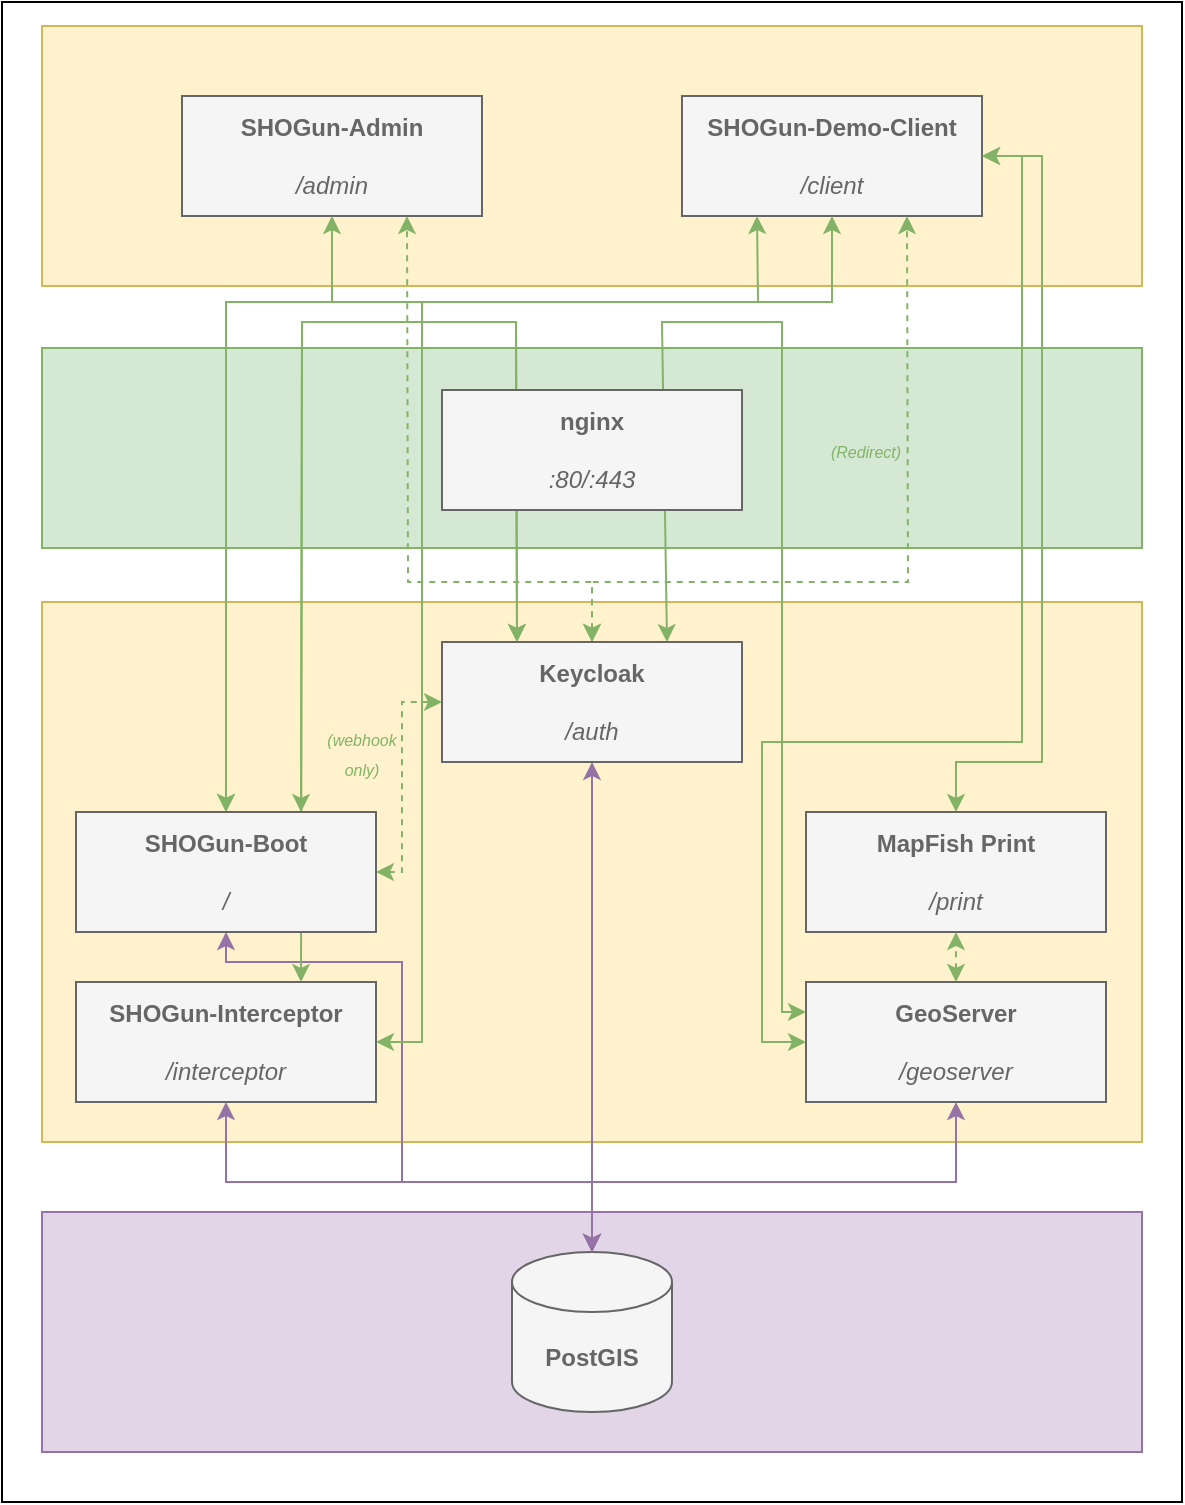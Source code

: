 <mxfile version="20.0.4" type="device"><diagram id="TEYOMwNR_nRHj0mLjJrx" name="Page-1"><mxGraphModel dx="880" dy="1713" grid="1" gridSize="10" guides="1" tooltips="1" connect="1" arrows="1" fold="1" page="1" pageScale="1" pageWidth="827" pageHeight="1169" math="0" shadow="0"><root><mxCell id="0"/><mxCell id="1" parent="0"/><mxCell id="ZS14FdSe3F-_CQCXTmor-11" value="" style="rounded=0;whiteSpace=wrap;html=1;" parent="1" vertex="1"><mxGeometry x="130" y="-320" width="590" height="750" as="geometry"/></mxCell><mxCell id="ZS14FdSe3F-_CQCXTmor-12" value="" style="rounded=0;whiteSpace=wrap;html=1;fillColor=#e1d5e7;strokeColor=#9673a6;" parent="1" vertex="1"><mxGeometry x="150" y="285" width="550" height="120" as="geometry"/></mxCell><mxCell id="ZS14FdSe3F-_CQCXTmor-8" value="&lt;font color=&quot;#666666&quot;&gt;&lt;b&gt;PostGIS&lt;/b&gt;&lt;/font&gt;" style="shape=cylinder3;whiteSpace=wrap;html=1;boundedLbl=1;backgroundOutline=1;size=15;fillColor=#f5f5f5;strokeColor=#666666;fontColor=#333333;" parent="1" vertex="1"><mxGeometry x="385" y="305" width="80" height="80" as="geometry"/></mxCell><mxCell id="ZS14FdSe3F-_CQCXTmor-13" value="" style="rounded=0;whiteSpace=wrap;html=1;fillColor=#d5e8d4;strokeColor=#82b366;" parent="1" vertex="1"><mxGeometry x="150" y="-147" width="550" height="100" as="geometry"/></mxCell><mxCell id="ZS14FdSe3F-_CQCXTmor-14" value="" style="rounded=0;whiteSpace=wrap;html=1;fillColor=#fff2cc;strokeColor=#d6b656;" parent="1" vertex="1"><mxGeometry x="150" y="-20" width="550" height="270" as="geometry"/></mxCell><mxCell id="ZS14FdSe3F-_CQCXTmor-5" value="&lt;font color=&quot;#666666&quot;&gt;&lt;b&gt;GeoServer&lt;br&gt;&lt;/b&gt;&lt;br&gt;&lt;i&gt;/geoserver&lt;/i&gt;&lt;/font&gt;" style="rounded=0;whiteSpace=wrap;html=1;fillColor=#f5f5f5;fontColor=#333333;strokeColor=#666666;flipH=1;" parent="1" vertex="1"><mxGeometry x="532" y="170" width="150" height="60" as="geometry"/></mxCell><mxCell id="ZS14FdSe3F-_CQCXTmor-10" value="&lt;font color=&quot;#666666&quot;&gt;&lt;b&gt;SHOGun-Interceptor&lt;br&gt;&lt;/b&gt;&lt;br&gt;&lt;i&gt;/interceptor&lt;/i&gt;&lt;br&gt;&lt;/font&gt;" style="rounded=0;whiteSpace=wrap;html=1;fillColor=#f5f5f5;fontColor=#333333;strokeColor=#666666;flipH=1;" parent="1" vertex="1"><mxGeometry x="167" y="170" width="150" height="60" as="geometry"/></mxCell><mxCell id="ZS14FdSe3F-_CQCXTmor-15" value="" style="endArrow=classic;startArrow=classic;html=1;rounded=0;fontColor=#666666;entryX=0.5;entryY=0;entryDx=0;entryDy=0;entryPerimeter=0;exitX=0.5;exitY=1;exitDx=0;exitDy=0;fillColor=#e1d5e7;strokeColor=#9673a6;" parent="1" source="ZS14FdSe3F-_CQCXTmor-6" target="ZS14FdSe3F-_CQCXTmor-8" edge="1"><mxGeometry width="50" height="50" relative="1" as="geometry"><mxPoint x="380" y="360" as="sourcePoint"/><mxPoint x="430" y="310" as="targetPoint"/><Array as="points"><mxPoint x="425" y="160"/><mxPoint x="425" y="270"/></Array></mxGeometry></mxCell><mxCell id="ZS14FdSe3F-_CQCXTmor-16" value="" style="endArrow=classic;startArrow=classic;html=1;rounded=0;fontColor=#666666;entryX=0.5;entryY=0;entryDx=0;entryDy=0;entryPerimeter=0;exitX=0.5;exitY=1;exitDx=0;exitDy=0;fillColor=#e1d5e7;strokeColor=#9673a6;" parent="1" source="ZS14FdSe3F-_CQCXTmor-1" target="ZS14FdSe3F-_CQCXTmor-8" edge="1"><mxGeometry width="50" height="50" relative="1" as="geometry"><mxPoint x="70" y="310" as="sourcePoint"/><mxPoint x="120" y="260" as="targetPoint"/><Array as="points"><mxPoint x="242" y="160"/><mxPoint x="330" y="160"/><mxPoint x="330" y="270"/><mxPoint x="425" y="270"/></Array></mxGeometry></mxCell><mxCell id="ZS14FdSe3F-_CQCXTmor-17" value="" style="endArrow=classic;startArrow=classic;html=1;rounded=0;fontColor=#666666;entryX=0.5;entryY=0;entryDx=0;entryDy=0;entryPerimeter=0;exitX=0.5;exitY=1;exitDx=0;exitDy=0;fillColor=#e1d5e7;strokeColor=#9673a6;" parent="1" source="ZS14FdSe3F-_CQCXTmor-10" target="ZS14FdSe3F-_CQCXTmor-8" edge="1"><mxGeometry width="50" height="50" relative="1" as="geometry"><mxPoint x="170" y="340" as="sourcePoint"/><mxPoint x="220" y="290" as="targetPoint"/><Array as="points"><mxPoint x="242" y="270"/><mxPoint x="425" y="270"/></Array></mxGeometry></mxCell><mxCell id="ZS14FdSe3F-_CQCXTmor-18" value="" style="endArrow=classic;startArrow=classic;html=1;rounded=0;fontColor=#666666;entryX=0.5;entryY=0;entryDx=0;entryDy=0;entryPerimeter=0;exitX=0.5;exitY=1;exitDx=0;exitDy=0;fillColor=#e1d5e7;strokeColor=#9673a6;" parent="1" source="ZS14FdSe3F-_CQCXTmor-5" target="ZS14FdSe3F-_CQCXTmor-8" edge="1"><mxGeometry width="50" height="50" relative="1" as="geometry"><mxPoint x="200" y="370" as="sourcePoint"/><mxPoint x="250" y="320" as="targetPoint"/><Array as="points"><mxPoint x="607" y="270"/><mxPoint x="425" y="270"/></Array></mxGeometry></mxCell><mxCell id="ZS14FdSe3F-_CQCXTmor-20" value="" style="rounded=0;whiteSpace=wrap;html=1;fillColor=#fff2cc;strokeColor=#d6b656;" parent="1" vertex="1"><mxGeometry x="150" y="-308" width="550" height="130" as="geometry"/></mxCell><mxCell id="ZS14FdSe3F-_CQCXTmor-3" value="&lt;font color=&quot;#666666&quot;&gt;&lt;b&gt;SHOGun-Admin&lt;/b&gt;&lt;br&gt;&lt;br&gt;&lt;i&gt;/admin&lt;/i&gt;&lt;/font&gt;" style="rounded=0;whiteSpace=wrap;html=1;fillColor=#f5f5f5;fontColor=#333333;strokeColor=#666666;flipH=1;" parent="1" vertex="1"><mxGeometry x="220" y="-273" width="150" height="60" as="geometry"/></mxCell><mxCell id="ZS14FdSe3F-_CQCXTmor-4" value="&lt;font color=&quot;#666666&quot;&gt;&lt;b&gt;SHOGun-Demo-Client&lt;br&gt;&lt;/b&gt;&lt;br&gt;&lt;i&gt;/client&lt;/i&gt;&lt;/font&gt;" style="rounded=0;whiteSpace=wrap;html=1;fillColor=#f5f5f5;fontColor=#333333;strokeColor=#666666;flipH=1;" parent="1" vertex="1"><mxGeometry x="470" y="-273" width="150" height="60" as="geometry"/></mxCell><mxCell id="ZS14FdSe3F-_CQCXTmor-21" value="" style="endArrow=classic;startArrow=classic;html=1;rounded=0;fontColor=#666666;entryX=0.5;entryY=1;entryDx=0;entryDy=0;exitX=0.5;exitY=0;exitDx=0;exitDy=0;fillColor=#d5e8d4;strokeColor=#82b366;" parent="1" source="ZS14FdSe3F-_CQCXTmor-1" target="ZS14FdSe3F-_CQCXTmor-3" edge="1"><mxGeometry width="50" height="50" relative="1" as="geometry"><mxPoint x="90" y="-40" as="sourcePoint"/><mxPoint x="140" y="-90" as="targetPoint"/><Array as="points"><mxPoint x="242" y="-170"/><mxPoint x="295" y="-170"/></Array></mxGeometry></mxCell><mxCell id="ZS14FdSe3F-_CQCXTmor-22" value="" style="endArrow=classic;startArrow=classic;html=1;rounded=0;fontColor=#666666;entryX=0.5;entryY=1;entryDx=0;entryDy=0;exitX=0.5;exitY=0;exitDx=0;exitDy=0;fillColor=#d5e8d4;strokeColor=#82b366;" parent="1" source="ZS14FdSe3F-_CQCXTmor-1" target="ZS14FdSe3F-_CQCXTmor-4" edge="1"><mxGeometry width="50" height="50" relative="1" as="geometry"><mxPoint x="510" y="-30" as="sourcePoint"/><mxPoint x="560" y="-80" as="targetPoint"/><Array as="points"><mxPoint x="242" y="-170"/><mxPoint x="545" y="-170"/></Array></mxGeometry></mxCell><mxCell id="ZS14FdSe3F-_CQCXTmor-23" value="" style="endArrow=classic;startArrow=classic;html=1;rounded=0;fontColor=#666666;entryX=1;entryY=0.5;entryDx=0;entryDy=0;exitX=0;exitY=0.5;exitDx=0;exitDy=0;fillColor=#d5e8d4;strokeColor=#82b366;" parent="1" source="ZS14FdSe3F-_CQCXTmor-5" target="ZS14FdSe3F-_CQCXTmor-4" edge="1"><mxGeometry width="50" height="50" relative="1" as="geometry"><mxPoint x="550" as="sourcePoint"/><mxPoint x="600" y="-50" as="targetPoint"/><Array as="points"><mxPoint x="510" y="200"/><mxPoint x="510" y="50"/><mxPoint x="640" y="50"/><mxPoint x="640" y="-80"/><mxPoint x="640" y="-120"/><mxPoint x="640" y="-243"/></Array></mxGeometry></mxCell><mxCell id="ZS14FdSe3F-_CQCXTmor-24" value="" style="endArrow=classic;startArrow=classic;html=1;rounded=0;fontColor=#666666;entryX=0.75;entryY=1;entryDx=0;entryDy=0;exitX=0.5;exitY=0;exitDx=0;exitDy=0;fillColor=#d5e8d4;strokeColor=#82b366;dashed=1;" parent="1" source="ZS14FdSe3F-_CQCXTmor-6" target="ZS14FdSe3F-_CQCXTmor-4" edge="1"><mxGeometry width="50" height="50" relative="1" as="geometry"><mxPoint x="760" y="-30" as="sourcePoint"/><mxPoint x="810" y="-80" as="targetPoint"/><Array as="points"><mxPoint x="425" y="-30"/><mxPoint x="583" y="-30"/></Array></mxGeometry></mxCell><mxCell id="ZS14FdSe3F-_CQCXTmor-25" value="" style="endArrow=classic;startArrow=classic;html=1;rounded=0;dashed=1;fontColor=#666666;entryX=0.75;entryY=1;entryDx=0;entryDy=0;exitX=0.5;exitY=0;exitDx=0;exitDy=0;fillColor=#d5e8d4;strokeColor=#82b366;" parent="1" source="ZS14FdSe3F-_CQCXTmor-6" target="ZS14FdSe3F-_CQCXTmor-3" edge="1"><mxGeometry width="50" height="50" relative="1" as="geometry"><mxPoint x="150" y="-30" as="sourcePoint"/><mxPoint x="200" y="-80" as="targetPoint"/><Array as="points"><mxPoint x="425" y="-30"/><mxPoint x="333" y="-30"/></Array></mxGeometry></mxCell><mxCell id="nwjLgO_4h3HdMAYw9-3--1" value="&lt;font color=&quot;#666666&quot;&gt;&lt;b&gt;MapFish Print&lt;/b&gt;&lt;br&gt;&lt;br&gt;&lt;i&gt;/print&lt;/i&gt;&lt;/font&gt;" style="rounded=0;whiteSpace=wrap;html=1;fillColor=#f5f5f5;fontColor=#333333;strokeColor=#666666;flipH=1;" vertex="1" parent="1"><mxGeometry x="532" y="85" width="150" height="60" as="geometry"/></mxCell><mxCell id="nwjLgO_4h3HdMAYw9-3--2" value="" style="endArrow=classic;startArrow=classic;html=1;rounded=0;exitX=1;exitY=0.5;exitDx=0;exitDy=0;entryX=0;entryY=0.5;entryDx=0;entryDy=0;fillColor=#d5e8d4;strokeColor=#82b366;dashed=1;" edge="1" parent="1" source="ZS14FdSe3F-_CQCXTmor-1" target="ZS14FdSe3F-_CQCXTmor-6"><mxGeometry width="50" height="50" relative="1" as="geometry"><mxPoint x="340" y="150" as="sourcePoint"/><mxPoint x="390" y="100" as="targetPoint"/><Array as="points"><mxPoint x="330" y="115"/><mxPoint x="330" y="30"/></Array></mxGeometry></mxCell><mxCell id="nwjLgO_4h3HdMAYw9-3--4" value="" style="endArrow=classic;startArrow=classic;html=1;rounded=0;exitX=0.5;exitY=0;exitDx=0;exitDy=0;entryX=0.5;entryY=1;entryDx=0;entryDy=0;fillColor=#d5e8d4;strokeColor=#82b366;dashed=1;" edge="1" parent="1" source="ZS14FdSe3F-_CQCXTmor-5" target="nwjLgO_4h3HdMAYw9-3--1"><mxGeometry width="50" height="50" relative="1" as="geometry"><mxPoint x="327" y="125" as="sourcePoint"/><mxPoint x="360" y="40" as="targetPoint"/><Array as="points"/></mxGeometry></mxCell><mxCell id="nwjLgO_4h3HdMAYw9-3--5" value="" style="endArrow=classic;startArrow=classic;html=1;rounded=0;fontColor=#666666;exitX=0.5;exitY=0;exitDx=0;exitDy=0;fillColor=#d5e8d4;strokeColor=#82b366;entryX=1;entryY=0.5;entryDx=0;entryDy=0;" edge="1" parent="1" source="nwjLgO_4h3HdMAYw9-3--1" target="ZS14FdSe3F-_CQCXTmor-4"><mxGeometry width="50" height="50" relative="1" as="geometry"><mxPoint x="542" y="210.0" as="sourcePoint"/><mxPoint x="630" y="-228" as="targetPoint"/><Array as="points"><mxPoint x="607" y="60"/><mxPoint x="650" y="60"/><mxPoint x="650" y="-243"/></Array></mxGeometry></mxCell><mxCell id="nwjLgO_4h3HdMAYw9-3--6" value="&lt;i&gt;&lt;font color=&quot;#82b366&quot; style=&quot;font-size: 8px;&quot;&gt;(Redirect)&lt;/font&gt;&lt;/i&gt;" style="text;html=1;strokeColor=none;fillColor=none;align=center;verticalAlign=middle;whiteSpace=wrap;rounded=0;" vertex="1" parent="1"><mxGeometry x="532" y="-111" width="60" height="30" as="geometry"/></mxCell><mxCell id="nwjLgO_4h3HdMAYw9-3--8" value="" style="endArrow=classic;startArrow=classic;html=1;rounded=0;fontColor=#666666;exitX=0.75;exitY=0;exitDx=0;exitDy=0;fillColor=#d5e8d4;strokeColor=#82b366;entryX=0.25;entryY=0;entryDx=0;entryDy=0;" edge="1" parent="1" source="ZS14FdSe3F-_CQCXTmor-1" target="ZS14FdSe3F-_CQCXTmor-6"><mxGeometry width="50" height="50" relative="1" as="geometry"><mxPoint x="252" y="95.0" as="sourcePoint"/><mxPoint x="555" y="-198" as="targetPoint"/><Array as="points"><mxPoint x="280" y="-160"/><mxPoint x="387" y="-160"/></Array></mxGeometry></mxCell><mxCell id="nwjLgO_4h3HdMAYw9-3--9" value="" style="endArrow=classic;startArrow=classic;html=1;rounded=0;fontSize=8;fontColor=#82B366;entryX=0;entryY=0.25;entryDx=0;entryDy=0;exitX=0.75;exitY=0;exitDx=0;exitDy=0;fillColor=#d5e8d4;strokeColor=#82b366;" edge="1" parent="1" source="ZS14FdSe3F-_CQCXTmor-6" target="ZS14FdSe3F-_CQCXTmor-5"><mxGeometry width="50" height="50" relative="1" as="geometry"><mxPoint x="440" y="190" as="sourcePoint"/><mxPoint x="490" y="140" as="targetPoint"/><Array as="points"><mxPoint x="460" y="-160"/><mxPoint x="520" y="-160"/><mxPoint x="520" y="185"/></Array></mxGeometry></mxCell><mxCell id="nwjLgO_4h3HdMAYw9-3--10" value="" style="endArrow=classic;startArrow=classic;html=1;rounded=0;fontSize=8;fontColor=#82B366;entryX=1;entryY=0.5;entryDx=0;entryDy=0;exitX=0.25;exitY=1;exitDx=0;exitDy=0;fillColor=#d5e8d4;strokeColor=#82b366;" edge="1" parent="1" source="ZS14FdSe3F-_CQCXTmor-4" target="ZS14FdSe3F-_CQCXTmor-10"><mxGeometry width="50" height="50" relative="1" as="geometry"><mxPoint x="70" y="160" as="sourcePoint"/><mxPoint x="120" y="110" as="targetPoint"/><Array as="points"><mxPoint x="508" y="-170"/><mxPoint x="340" y="-170"/><mxPoint x="340" y="200"/></Array></mxGeometry></mxCell><mxCell id="ZS14FdSe3F-_CQCXTmor-6" value="&lt;font color=&quot;#666666&quot;&gt;&lt;b&gt;Keycloak&lt;/b&gt;&lt;br&gt;&lt;br&gt;&lt;i&gt;/auth&lt;/i&gt;&lt;/font&gt;" style="rounded=0;whiteSpace=wrap;html=1;fillColor=#f5f5f5;fontColor=#333333;strokeColor=#666666;flipH=1;" parent="1" vertex="1"><mxGeometry x="350" width="150" height="60" as="geometry"/></mxCell><mxCell id="nwjLgO_4h3HdMAYw9-3--3" value="&lt;i&gt;&lt;font color=&quot;#82b366&quot; style=&quot;font-size: 8px; line-height: 1.2;&quot;&gt;(webhook &lt;br&gt;only)&lt;/font&gt;&lt;/i&gt;" style="text;html=1;strokeColor=none;fillColor=none;align=center;verticalAlign=middle;whiteSpace=wrap;rounded=0;" vertex="1" parent="1"><mxGeometry x="280" y="40" width="60" height="30" as="geometry"/></mxCell><mxCell id="nwjLgO_4h3HdMAYw9-3--11" value="" style="endArrow=classic;startArrow=classic;html=1;rounded=0;fontColor=#666666;exitX=0.75;exitY=0;exitDx=0;exitDy=0;fillColor=#d5e8d4;strokeColor=#82b366;entryX=0.25;entryY=0;entryDx=0;entryDy=0;" edge="1" parent="1" source="ZS14FdSe3F-_CQCXTmor-10" target="ZS14FdSe3F-_CQCXTmor-6"><mxGeometry width="50" height="50" relative="1" as="geometry"><mxPoint x="289.5" y="95.0" as="sourcePoint"/><mxPoint x="397.5" y="10.0" as="targetPoint"/><Array as="points"><mxPoint x="280" y="-160"/><mxPoint x="387" y="-160"/></Array></mxGeometry></mxCell><mxCell id="ZS14FdSe3F-_CQCXTmor-1" value="&lt;font color=&quot;#666666&quot;&gt;&lt;b&gt;SHOGun-Boot&lt;/b&gt;&lt;br&gt;&lt;br&gt;&lt;i&gt;/&lt;/i&gt;&lt;/font&gt;" style="rounded=0;whiteSpace=wrap;html=1;fillColor=#f5f5f5;fontColor=#333333;strokeColor=#666666;flipH=1;" parent="1" vertex="1"><mxGeometry x="167" y="85" width="150" height="60" as="geometry"/></mxCell><mxCell id="ZS14FdSe3F-_CQCXTmor-2" value="&lt;font color=&quot;#666666&quot;&gt;&lt;b&gt;nginx&lt;/b&gt;&lt;br&gt;&lt;br&gt;&lt;i&gt;:80/:443&lt;/i&gt;&lt;/font&gt;" style="rounded=0;whiteSpace=wrap;html=1;fillColor=#f5f5f5;fontColor=#333333;strokeColor=#666666;" parent="1" vertex="1"><mxGeometry x="350" y="-126" width="150" height="60" as="geometry"/></mxCell></root></mxGraphModel></diagram></mxfile>